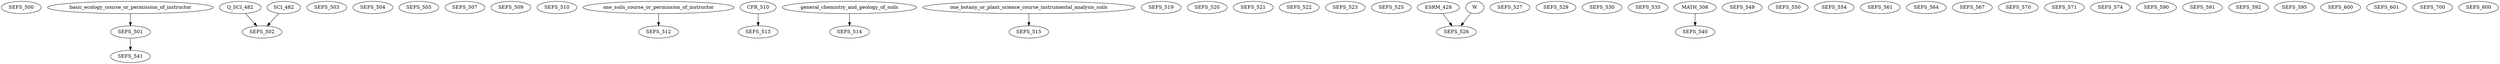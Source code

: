 digraph G {
    SEFS_500;
    edge [color=black];
    basic_ecology_course_or_permission_of_instructor -> SEFS_501;
    edge [color=black];
    Q_SCI_482 -> SEFS_502;
    SCI_482 -> SEFS_502;
    SEFS_503;
    SEFS_504;
    SEFS_505;
    SEFS_507;
    SEFS_509;
    SEFS_510;
    edge [color=black];
    one_soils_course_or_permission_of_instructor -> SEFS_512;
    edge [color=black];
    CFR_510 -> SEFS_513;
    edge [color=black];
    general_chemistry_and_geology_of_soils -> SEFS_514;
    edge [color=black];
    one_botany_or_plant_science_course_instrumental_analysis_soils -> SEFS_515;
    SEFS_519;
    SEFS_520;
    SEFS_521;
    SEFS_522;
    SEFS_523;
    SEFS_525;
    edge [color=black];
    ESRM_428 -> SEFS_526;
    W -> SEFS_526;
    SEFS_527;
    SEFS_529;
    SEFS_530;
    SEFS_535;
    edge [color=black];
    MATH_308 -> SEFS_540;
    edge [color=black];
    SEFS_501 -> SEFS_541;
    SEFS_549;
    SEFS_550;
    SEFS_554;
    SEFS_561;
    SEFS_564;
    SEFS_567;
    SEFS_570;
    SEFS_571;
    SEFS_574;
    SEFS_590;
    SEFS_591;
    SEFS_592;
    SEFS_595;
    SEFS_600;
    SEFS_601;
    SEFS_700;
    SEFS_800;
}
